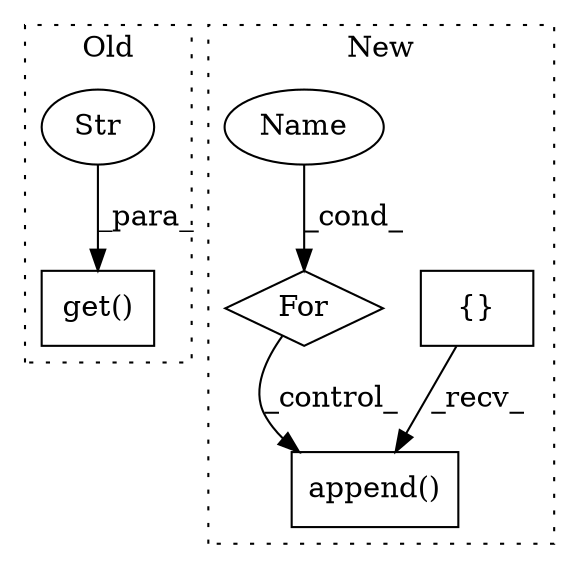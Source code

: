 digraph G {
subgraph cluster0 {
1 [label="get()" a="75" s="8500,8520" l="9,1" shape="box"];
3 [label="Str" a="66" s="8509" l="8" shape="ellipse"];
label = "Old";
style="dotted";
}
subgraph cluster1 {
2 [label="append()" a="75" s="5356,5542" l="14,14" shape="box"];
4 [label="{}" a="59" s="5300,5300" l="2,1" shape="box"];
5 [label="For" a="107" s="5311,5342" l="4,14" shape="diamond"];
6 [label="Name" a="87" s="5315" l="1" shape="ellipse"];
label = "New";
style="dotted";
}
3 -> 1 [label="_para_"];
4 -> 2 [label="_recv_"];
5 -> 2 [label="_control_"];
6 -> 5 [label="_cond_"];
}